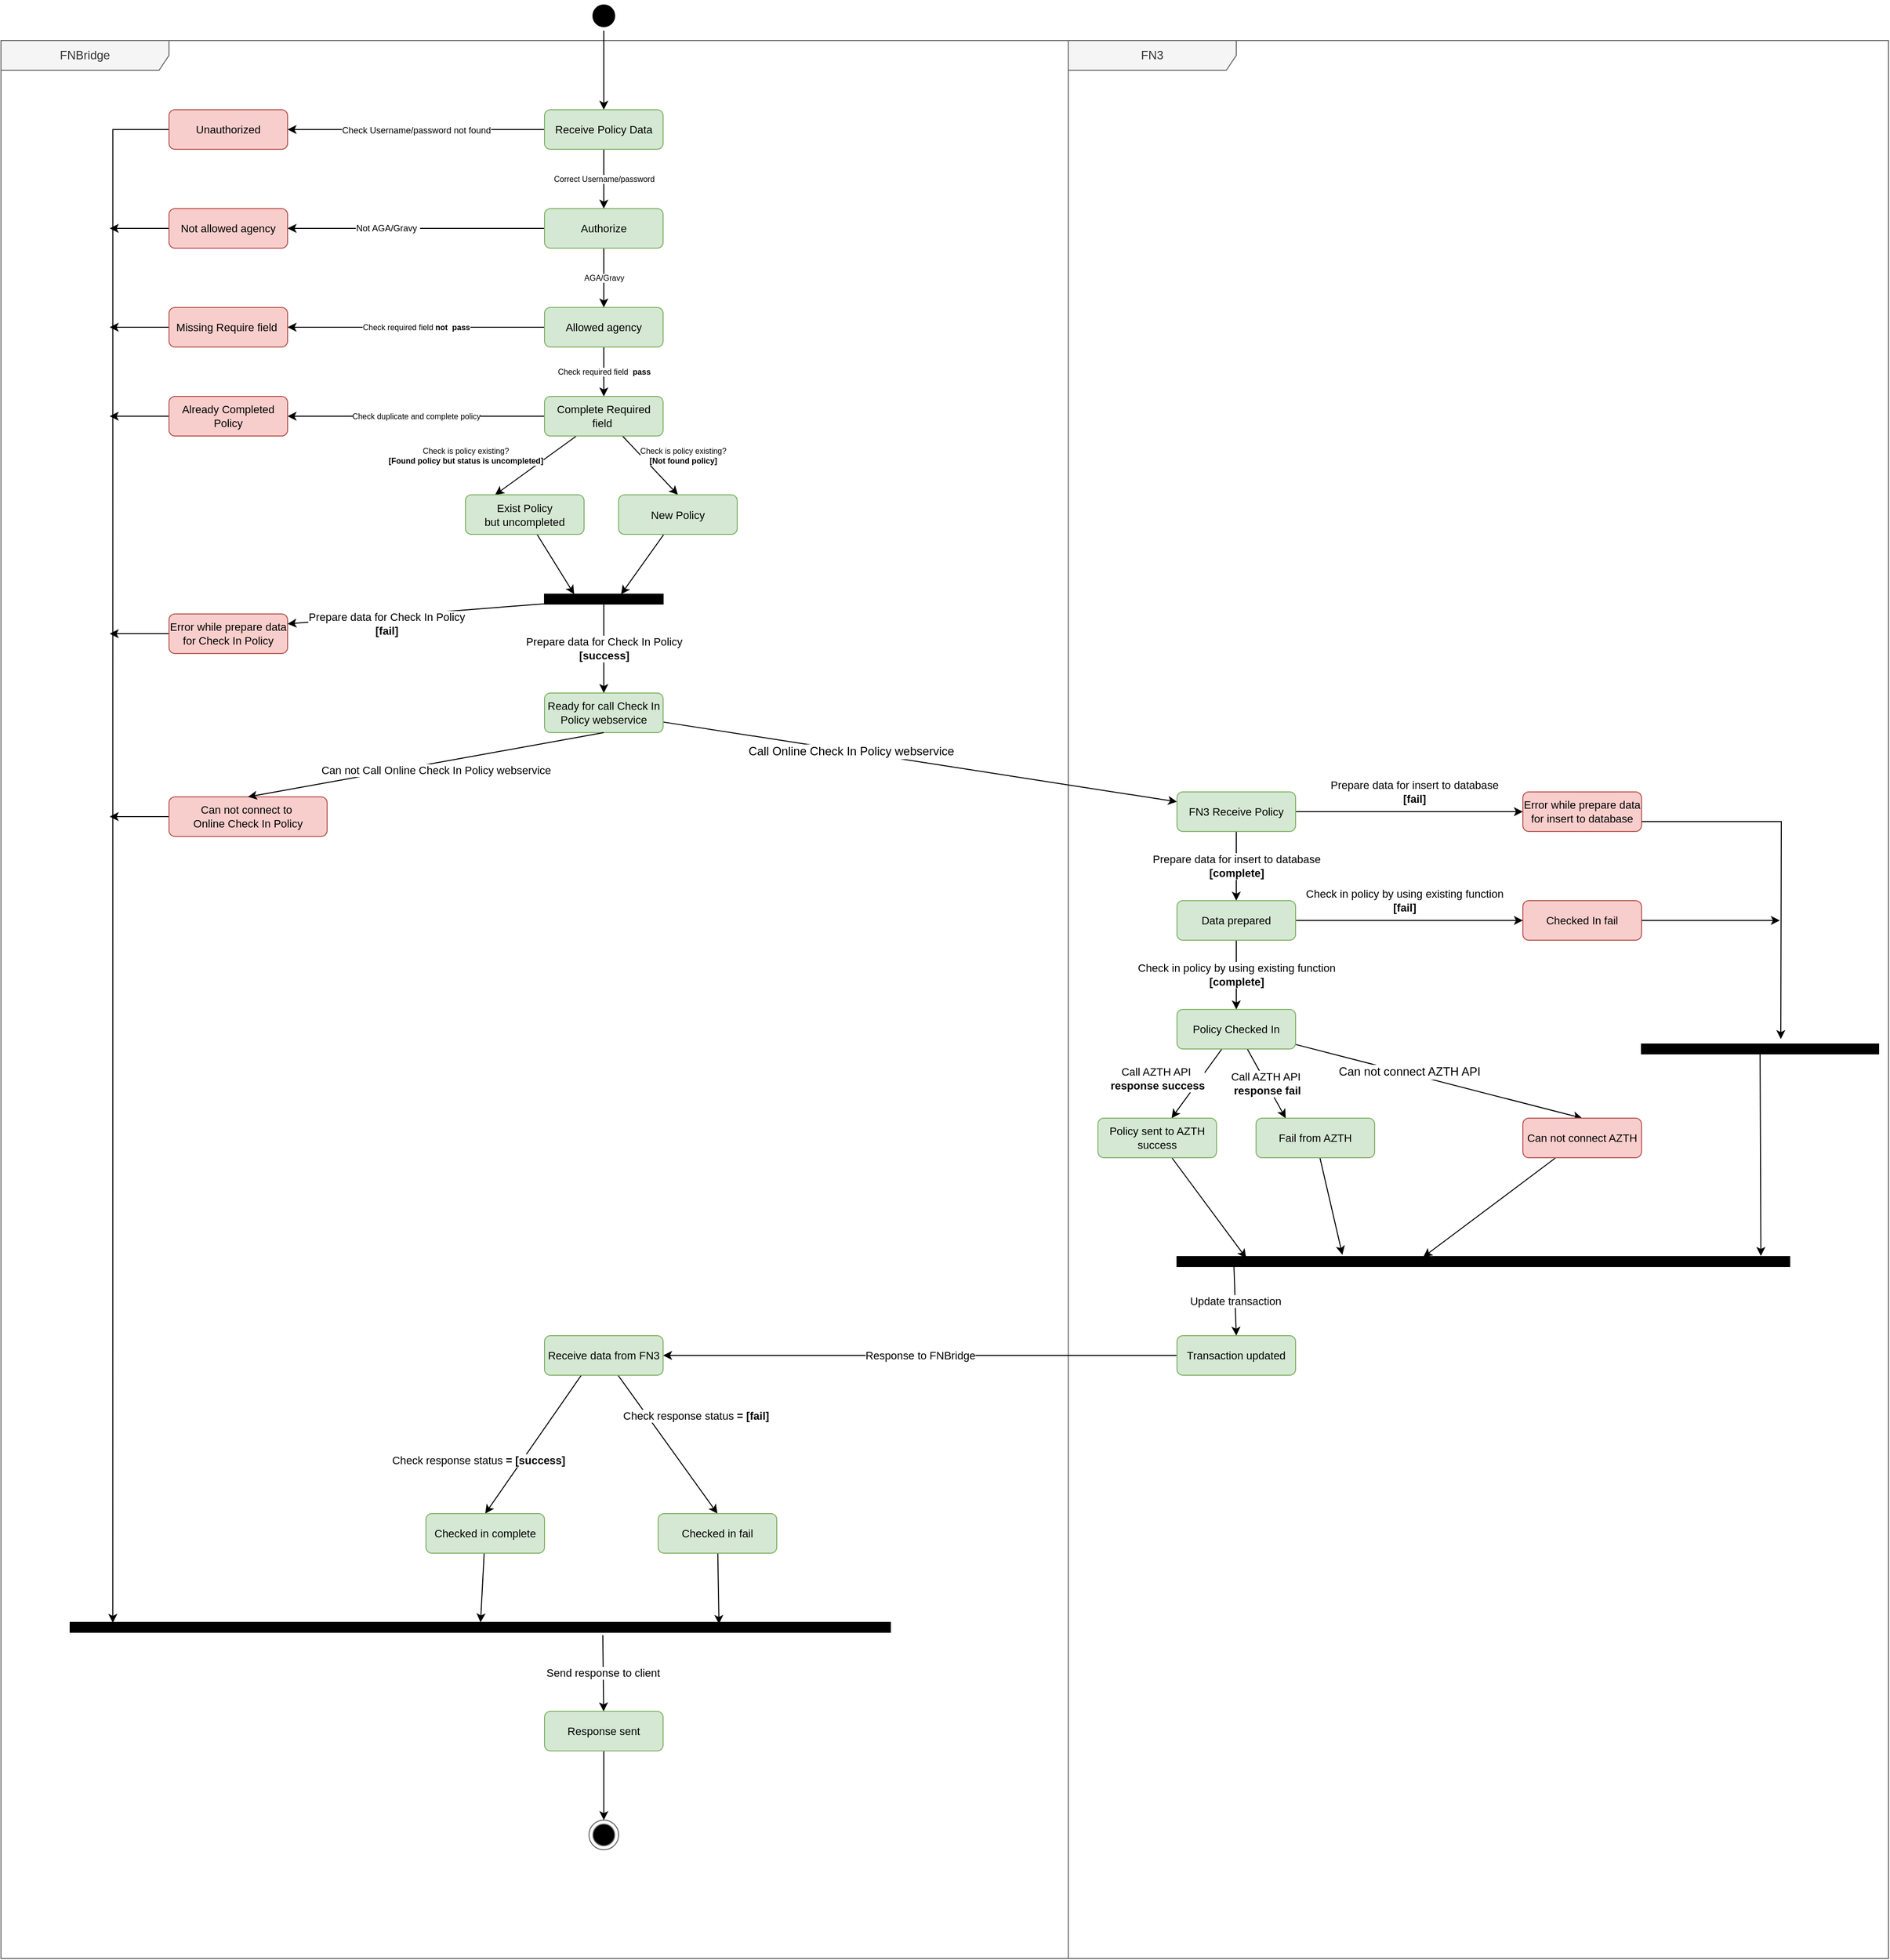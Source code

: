 <mxfile version="10.6.0" type="github"><diagram id="sMCr9nXkibw11Oo0Oi_z" name="Page-1"><mxGraphModel dx="2226" dy="1191" grid="1" gridSize="10" guides="1" tooltips="1" connect="1" arrows="1" fold="1" page="1" pageScale="1" pageWidth="850" pageHeight="1100" math="0" shadow="0"><root><mxCell id="0"/><mxCell id="1" parent="0"/><mxCell id="8YML9WY5gJOUzMFepSNd-34" value="FN3" style="shape=umlFrame;whiteSpace=wrap;html=1;width=170;height=30;fillColor=#f5f5f5;strokeColor=#666666;fontColor=#333333;" vertex="1" parent="1"><mxGeometry x="850" y="90" width="830" height="1940" as="geometry"/></mxCell><mxCell id="8YML9WY5gJOUzMFepSNd-9" value="FNBridge" style="shape=umlFrame;whiteSpace=wrap;html=1;width=170;height=30;fillColor=#f5f5f5;strokeColor=#666666;fontColor=#333333;" vertex="1" parent="1"><mxGeometry x="-230" y="90" width="1080" height="1940" as="geometry"/></mxCell><mxCell id="etkM9OLkd7ppTOFoVHVF-16" style="edgeStyle=orthogonalEdgeStyle;rounded=0;orthogonalLoop=1;jettySize=auto;html=1;strokeColor=#000000;fontSize=8;" parent="1" source="etkM9OLkd7ppTOFoVHVF-1" target="etkM9OLkd7ppTOFoVHVF-3" edge="1"><mxGeometry relative="1" as="geometry"/></mxCell><mxCell id="etkM9OLkd7ppTOFoVHVF-1" value="" style="ellipse;html=1;shape=startState;fillColor=#000000;strokeColor=#000000;fontColor=#333333;" parent="1" vertex="1"><mxGeometry x="365" y="50" width="30" height="30" as="geometry"/></mxCell><mxCell id="etkM9OLkd7ppTOFoVHVF-6" value="&lt;font style=&quot;font-size: 9px&quot;&gt;Check Username/password not found&lt;/font&gt;" style="edgeStyle=orthogonalEdgeStyle;rounded=0;orthogonalLoop=1;jettySize=auto;html=1;entryX=1;entryY=0.5;entryDx=0;entryDy=0;strokeColor=#000000;" parent="1" source="etkM9OLkd7ppTOFoVHVF-3" target="etkM9OLkd7ppTOFoVHVF-5" edge="1"><mxGeometry relative="1" as="geometry"/></mxCell><mxCell id="etkM9OLkd7ppTOFoVHVF-15" value="&lt;span&gt;Correct Username/password&lt;/span&gt;" style="edgeStyle=orthogonalEdgeStyle;rounded=0;orthogonalLoop=1;jettySize=auto;html=1;entryX=0.5;entryY=0;entryDx=0;entryDy=0;strokeColor=#000000;fontSize=8;" parent="1" source="etkM9OLkd7ppTOFoVHVF-3" target="etkM9OLkd7ppTOFoVHVF-4" edge="1"><mxGeometry relative="1" as="geometry"/></mxCell><mxCell id="etkM9OLkd7ppTOFoVHVF-3" value="Receive Policy Data" style="rounded=1;whiteSpace=wrap;html=1;strokeColor=#82b366;fillColor=#d5e8d4;fontSize=11;" parent="1" vertex="1"><mxGeometry x="320" y="160" width="120" height="40" as="geometry"/></mxCell><mxCell id="etkM9OLkd7ppTOFoVHVF-8" style="edgeStyle=orthogonalEdgeStyle;rounded=0;orthogonalLoop=1;jettySize=auto;html=1;entryX=1;entryY=0.5;entryDx=0;entryDy=0;strokeColor=#000000;" parent="1" source="etkM9OLkd7ppTOFoVHVF-4" target="etkM9OLkd7ppTOFoVHVF-7" edge="1"><mxGeometry relative="1" as="geometry"/></mxCell><mxCell id="etkM9OLkd7ppTOFoVHVF-9" value="&lt;font style=&quot;font-size: 9px&quot;&gt;Not AGA/Gravy&amp;nbsp;&lt;/font&gt;" style="text;html=1;resizable=0;points=[];align=center;verticalAlign=middle;labelBackgroundColor=#ffffff;fontSize=8;" parent="etkM9OLkd7ppTOFoVHVF-8" vertex="1" connectable="0"><mxGeometry x="-0.002" y="-32" relative="1" as="geometry"><mxPoint x="-30" y="32" as="offset"/></mxGeometry></mxCell><mxCell id="etkM9OLkd7ppTOFoVHVF-11" value="&lt;span&gt;AGA/Gravy&lt;/span&gt;" style="edgeStyle=orthogonalEdgeStyle;rounded=0;orthogonalLoop=1;jettySize=auto;html=1;strokeColor=#000000;fontSize=8;" parent="1" source="etkM9OLkd7ppTOFoVHVF-4" target="etkM9OLkd7ppTOFoVHVF-10" edge="1"><mxGeometry relative="1" as="geometry"/></mxCell><mxCell id="etkM9OLkd7ppTOFoVHVF-4" value="Authorize" style="rounded=1;whiteSpace=wrap;html=1;strokeColor=#82b366;fillColor=#d5e8d4;fontSize=11;" parent="1" vertex="1"><mxGeometry x="320" y="260" width="120" height="40" as="geometry"/></mxCell><mxCell id="8YML9WY5gJOUzMFepSNd-60" style="edgeStyle=orthogonalEdgeStyle;rounded=0;orthogonalLoop=1;jettySize=auto;html=1;entryX=0.052;entryY=0.045;entryDx=0;entryDy=0;entryPerimeter=0;" edge="1" parent="1" source="etkM9OLkd7ppTOFoVHVF-5" target="8YML9WY5gJOUzMFepSNd-26"><mxGeometry relative="1" as="geometry"><Array as="points"><mxPoint x="-117" y="180"/></Array></mxGeometry></mxCell><mxCell id="etkM9OLkd7ppTOFoVHVF-5" value="Unauthorized" style="rounded=1;whiteSpace=wrap;html=1;strokeColor=#b85450;fillColor=#f8cecc;fontSize=11;" parent="1" vertex="1"><mxGeometry x="-60" y="160" width="120" height="40" as="geometry"/></mxCell><mxCell id="8YML9WY5gJOUzMFepSNd-61" style="edgeStyle=orthogonalEdgeStyle;rounded=0;orthogonalLoop=1;jettySize=auto;html=1;" edge="1" parent="1" source="etkM9OLkd7ppTOFoVHVF-7"><mxGeometry relative="1" as="geometry"><mxPoint x="-120" y="280" as="targetPoint"/></mxGeometry></mxCell><mxCell id="etkM9OLkd7ppTOFoVHVF-7" value="Not allowed agency" style="rounded=1;whiteSpace=wrap;html=1;strokeColor=#b85450;fillColor=#f8cecc;fontSize=11;" parent="1" vertex="1"><mxGeometry x="-60" y="260" width="120" height="40" as="geometry"/></mxCell><mxCell id="etkM9OLkd7ppTOFoVHVF-19" value="Check required field &lt;b&gt;not&amp;nbsp; pass&lt;/b&gt;" style="edgeStyle=orthogonalEdgeStyle;rounded=0;orthogonalLoop=1;jettySize=auto;html=1;entryX=1;entryY=0.5;entryDx=0;entryDy=0;strokeColor=#000000;fontSize=8;" parent="1" source="etkM9OLkd7ppTOFoVHVF-10" target="etkM9OLkd7ppTOFoVHVF-17" edge="1"><mxGeometry relative="1" as="geometry"/></mxCell><mxCell id="etkM9OLkd7ppTOFoVHVF-20" value="Check required field&amp;nbsp; &lt;b&gt;pass&lt;/b&gt;" style="edgeStyle=orthogonalEdgeStyle;rounded=0;orthogonalLoop=1;jettySize=auto;html=1;entryX=0.5;entryY=0;entryDx=0;entryDy=0;strokeColor=#000000;fontSize=8;" parent="1" source="etkM9OLkd7ppTOFoVHVF-10" target="etkM9OLkd7ppTOFoVHVF-18" edge="1"><mxGeometry relative="1" as="geometry"/></mxCell><mxCell id="etkM9OLkd7ppTOFoVHVF-10" value="&lt;span style=&quot;font-size: 11px;&quot;&gt;Allowed agency&lt;/span&gt;" style="rounded=1;whiteSpace=wrap;html=1;strokeColor=#82b366;fillColor=#d5e8d4;fontSize=11;" parent="1" vertex="1"><mxGeometry x="320" y="360" width="120" height="40" as="geometry"/></mxCell><mxCell id="8YML9WY5gJOUzMFepSNd-62" style="edgeStyle=orthogonalEdgeStyle;rounded=0;orthogonalLoop=1;jettySize=auto;html=1;" edge="1" parent="1" source="etkM9OLkd7ppTOFoVHVF-17"><mxGeometry relative="1" as="geometry"><mxPoint x="-120" y="380" as="targetPoint"/></mxGeometry></mxCell><mxCell id="etkM9OLkd7ppTOFoVHVF-17" value="Missing Require field&amp;nbsp;" style="rounded=1;whiteSpace=wrap;html=1;strokeColor=#b85450;fillColor=#f8cecc;fontSize=11;" parent="1" vertex="1"><mxGeometry x="-60" y="360" width="120" height="40" as="geometry"/></mxCell><mxCell id="etkM9OLkd7ppTOFoVHVF-24" value="Check duplicate and complete policy" style="edgeStyle=orthogonalEdgeStyle;rounded=0;orthogonalLoop=1;jettySize=auto;html=1;entryX=1;entryY=0.5;entryDx=0;entryDy=0;strokeColor=#000000;fontSize=8;" parent="1" source="etkM9OLkd7ppTOFoVHVF-18" target="etkM9OLkd7ppTOFoVHVF-23" edge="1"><mxGeometry relative="1" as="geometry"/></mxCell><mxCell id="etkM9OLkd7ppTOFoVHVF-25" value="Check is policy existing?&lt;br&gt;&lt;b&gt;[Found policy but status is uncompleted]&lt;/b&gt;" style="rounded=0;orthogonalLoop=1;jettySize=auto;html=1;entryX=0.25;entryY=0;entryDx=0;entryDy=0;strokeColor=#000000;fontSize=8;" parent="1" source="etkM9OLkd7ppTOFoVHVF-18" target="etkM9OLkd7ppTOFoVHVF-22" edge="1"><mxGeometry x="1" y="-50" relative="1" as="geometry"><mxPoint x="-1" y="1" as="offset"/></mxGeometry></mxCell><mxCell id="etkM9OLkd7ppTOFoVHVF-26" style="rounded=0;orthogonalLoop=1;jettySize=auto;html=1;entryX=0.5;entryY=0;entryDx=0;entryDy=0;strokeColor=#000000;fontSize=8;" parent="1" source="etkM9OLkd7ppTOFoVHVF-18" target="etkM9OLkd7ppTOFoVHVF-21" edge="1"><mxGeometry relative="1" as="geometry"/></mxCell><mxCell id="etkM9OLkd7ppTOFoVHVF-27" value="Check is policy existing?&lt;br&gt;&lt;b&gt;[Not found policy]&lt;/b&gt;" style="text;html=1;resizable=0;points=[];align=center;verticalAlign=middle;labelBackgroundColor=#ffffff;fontSize=8;" parent="etkM9OLkd7ppTOFoVHVF-26" vertex="1" connectable="0"><mxGeometry x="-0.576" y="15" relative="1" as="geometry"><mxPoint x="38" y="17.5" as="offset"/></mxGeometry></mxCell><mxCell id="etkM9OLkd7ppTOFoVHVF-18" value="&lt;span style=&quot;font-size: 11px;&quot;&gt;Complete Required field&amp;nbsp;&lt;/span&gt;" style="rounded=1;whiteSpace=wrap;html=1;strokeColor=#82b366;fillColor=#d5e8d4;fontSize=11;" parent="1" vertex="1"><mxGeometry x="320" y="450" width="120" height="40" as="geometry"/></mxCell><mxCell id="8YML9WY5gJOUzMFepSNd-4" style="edgeStyle=none;rounded=0;orthogonalLoop=1;jettySize=auto;html=1;entryX=0.646;entryY=0.014;entryDx=0;entryDy=0;entryPerimeter=0;" edge="1" parent="1" source="etkM9OLkd7ppTOFoVHVF-21" target="8YML9WY5gJOUzMFepSNd-2"><mxGeometry relative="1" as="geometry"/></mxCell><mxCell id="etkM9OLkd7ppTOFoVHVF-21" value="&lt;span style=&quot;font-size: 11px;&quot;&gt;New Policy&lt;/span&gt;" style="rounded=1;whiteSpace=wrap;html=1;strokeColor=#82b366;fillColor=#d5e8d4;fontSize=11;" parent="1" vertex="1"><mxGeometry x="395" y="549.5" width="120" height="40" as="geometry"/></mxCell><mxCell id="8YML9WY5gJOUzMFepSNd-3" style="edgeStyle=none;rounded=0;orthogonalLoop=1;jettySize=auto;html=1;entryX=0.25;entryY=0;entryDx=0;entryDy=0;" edge="1" parent="1" source="etkM9OLkd7ppTOFoVHVF-22" target="8YML9WY5gJOUzMFepSNd-2"><mxGeometry relative="1" as="geometry"/></mxCell><mxCell id="etkM9OLkd7ppTOFoVHVF-22" value="&lt;span style=&quot;font-size: 11px;&quot;&gt;Exist Policy but&amp;nbsp;&lt;/span&gt;uncompleted" style="rounded=1;whiteSpace=wrap;html=1;strokeColor=#82b366;fillColor=#d5e8d4;fontSize=11;" parent="1" vertex="1"><mxGeometry x="240" y="549.5" width="120" height="40" as="geometry"/></mxCell><mxCell id="8YML9WY5gJOUzMFepSNd-63" style="edgeStyle=orthogonalEdgeStyle;rounded=0;orthogonalLoop=1;jettySize=auto;html=1;" edge="1" parent="1" source="etkM9OLkd7ppTOFoVHVF-23"><mxGeometry relative="1" as="geometry"><mxPoint x="-120" y="470" as="targetPoint"/></mxGeometry></mxCell><mxCell id="etkM9OLkd7ppTOFoVHVF-23" value="Already Completed Policy" style="rounded=1;whiteSpace=wrap;html=1;strokeColor=#b85450;fillColor=#f8cecc;fontSize=11;" parent="1" vertex="1"><mxGeometry x="-60" y="450" width="120" height="40" as="geometry"/></mxCell><mxCell id="8YML9WY5gJOUzMFepSNd-64" style="edgeStyle=orthogonalEdgeStyle;rounded=0;orthogonalLoop=1;jettySize=auto;html=1;" edge="1" parent="1" source="8YML9WY5gJOUzMFepSNd-1"><mxGeometry relative="1" as="geometry"><mxPoint x="-120" y="690" as="targetPoint"/></mxGeometry></mxCell><mxCell id="8YML9WY5gJOUzMFepSNd-1" value="Error while prepare data for Check In Policy" style="rounded=1;whiteSpace=wrap;html=1;strokeColor=#b85450;fillColor=#f8cecc;fontSize=11;" vertex="1" parent="1"><mxGeometry x="-60" y="670" width="120" height="40" as="geometry"/></mxCell><mxCell id="8YML9WY5gJOUzMFepSNd-5" value="Prepare data for Check In Policy&lt;br&gt;&lt;b&gt;[fail]&lt;/b&gt;" style="edgeStyle=none;rounded=0;orthogonalLoop=1;jettySize=auto;html=1;" edge="1" parent="1" source="8YML9WY5gJOUzMFepSNd-2"><mxGeometry x="0.235" y="8" relative="1" as="geometry"><mxPoint x="60" y="680" as="targetPoint"/><mxPoint as="offset"/></mxGeometry></mxCell><mxCell id="8YML9WY5gJOUzMFepSNd-7" value="&lt;span&gt;Prepare data for Check In Policy&lt;br&gt;&lt;b&gt;[success]&lt;/b&gt;&lt;br&gt;&lt;/span&gt;" style="edgeStyle=none;rounded=0;orthogonalLoop=1;jettySize=auto;html=1;entryX=0.5;entryY=0;entryDx=0;entryDy=0;" edge="1" parent="1" source="8YML9WY5gJOUzMFepSNd-2" target="8YML9WY5gJOUzMFepSNd-6"><mxGeometry relative="1" as="geometry"/></mxCell><mxCell id="8YML9WY5gJOUzMFepSNd-2" value="" style="rounded=0;whiteSpace=wrap;html=1;fillColor=#000000;" vertex="1" parent="1"><mxGeometry x="320" y="650" width="120" height="10" as="geometry"/></mxCell><mxCell id="8YML9WY5gJOUzMFepSNd-12" value="Check response status&lt;b&gt; = [success]&lt;/b&gt;&lt;br&gt;" style="edgeStyle=none;rounded=0;orthogonalLoop=1;jettySize=auto;html=1;entryX=0.5;entryY=0;entryDx=0;entryDy=0;exitX=0.314;exitY=0.984;exitDx=0;exitDy=0;exitPerimeter=0;" edge="1" parent="1" source="8YML9WY5gJOUzMFepSNd-51" target="8YML9WY5gJOUzMFepSNd-20"><mxGeometry x="0.532" y="-37" relative="1" as="geometry"><mxPoint x="10" y="1040" as="sourcePoint"/><mxPoint x="340" y="920" as="targetPoint"/><mxPoint as="offset"/></mxGeometry></mxCell><mxCell id="8YML9WY5gJOUzMFepSNd-22" value="Check&amp;nbsp;response status&lt;b&gt;&amp;nbsp;= [fail]&lt;/b&gt;" style="edgeStyle=none;rounded=0;orthogonalLoop=1;jettySize=auto;html=1;entryX=0.5;entryY=0;entryDx=0;entryDy=0;" edge="1" parent="1" source="8YML9WY5gJOUzMFepSNd-51" target="8YML9WY5gJOUzMFepSNd-21"><mxGeometry x="-0.077" y="40" relative="1" as="geometry"><mxPoint as="offset"/></mxGeometry></mxCell><mxCell id="8YML9WY5gJOUzMFepSNd-35" style="edgeStyle=none;rounded=0;orthogonalLoop=1;jettySize=auto;html=1;entryX=0;entryY=0.25;entryDx=0;entryDy=0;" edge="1" parent="1" source="8YML9WY5gJOUzMFepSNd-6" target="8YML9WY5gJOUzMFepSNd-10"><mxGeometry relative="1" as="geometry"/></mxCell><mxCell id="8YML9WY5gJOUzMFepSNd-55" value="&lt;span&gt;Call Online Check In Policy webservice&lt;/span&gt;" style="text;html=1;resizable=0;points=[];align=center;verticalAlign=middle;labelBackgroundColor=#ffffff;" vertex="1" connectable="0" parent="8YML9WY5gJOUzMFepSNd-35"><mxGeometry x="-0.27" relative="1" as="geometry"><mxPoint as="offset"/></mxGeometry></mxCell><mxCell id="8YML9WY5gJOUzMFepSNd-6" value="&lt;span style=&quot;font-size: 11px&quot;&gt;Ready for call Check In Policy webservice&lt;/span&gt;" style="rounded=1;whiteSpace=wrap;html=1;strokeColor=#82b366;fillColor=#d5e8d4;fontSize=11;" vertex="1" parent="1"><mxGeometry x="320" y="750" width="120" height="40" as="geometry"/></mxCell><mxCell id="8YML9WY5gJOUzMFepSNd-13" value="Prepare data for insert to database&lt;br&gt;&lt;b&gt;[complete]&lt;/b&gt;&lt;br&gt;" style="edgeStyle=none;rounded=0;orthogonalLoop=1;jettySize=auto;html=1;entryX=0.5;entryY=0;entryDx=0;entryDy=0;" edge="1" parent="1" source="8YML9WY5gJOUzMFepSNd-10" target="8YML9WY5gJOUzMFepSNd-11"><mxGeometry relative="1" as="geometry"/></mxCell><mxCell id="8YML9WY5gJOUzMFepSNd-15" value="Prepare data for insert to database&lt;br&gt;&lt;b&gt;[fail]&lt;/b&gt;&lt;br&gt;" style="edgeStyle=none;rounded=0;orthogonalLoop=1;jettySize=auto;html=1;entryX=0;entryY=0.5;entryDx=0;entryDy=0;" edge="1" parent="1" source="8YML9WY5gJOUzMFepSNd-10" target="8YML9WY5gJOUzMFepSNd-14"><mxGeometry x="0.043" y="20" relative="1" as="geometry"><mxPoint as="offset"/></mxGeometry></mxCell><mxCell id="8YML9WY5gJOUzMFepSNd-10" value="&lt;span style=&quot;font-size: 11px&quot;&gt;FN3 Receive Policy&lt;/span&gt;" style="rounded=1;whiteSpace=wrap;html=1;strokeColor=#82b366;fillColor=#d5e8d4;fontSize=11;" vertex="1" parent="1"><mxGeometry x="960" y="850" width="120" height="40" as="geometry"/></mxCell><mxCell id="8YML9WY5gJOUzMFepSNd-17" value="Check in policy by using existing function&lt;br&gt;&lt;b&gt;[complete]&lt;/b&gt;&lt;br&gt;" style="edgeStyle=none;rounded=0;orthogonalLoop=1;jettySize=auto;html=1;entryX=0.5;entryY=0;entryDx=0;entryDy=0;" edge="1" parent="1" source="8YML9WY5gJOUzMFepSNd-11" target="8YML9WY5gJOUzMFepSNd-16"><mxGeometry relative="1" as="geometry"/></mxCell><mxCell id="8YML9WY5gJOUzMFepSNd-19" value="Check in policy by using existing function&lt;br&gt;&lt;b&gt;[fail]&lt;/b&gt;" style="edgeStyle=none;rounded=0;orthogonalLoop=1;jettySize=auto;html=1;entryX=0;entryY=0.5;entryDx=0;entryDy=0;" edge="1" parent="1" source="8YML9WY5gJOUzMFepSNd-11" target="8YML9WY5gJOUzMFepSNd-18"><mxGeometry x="-0.044" y="20" relative="1" as="geometry"><mxPoint as="offset"/></mxGeometry></mxCell><mxCell id="8YML9WY5gJOUzMFepSNd-11" value="&lt;span style=&quot;font-size: 11px&quot;&gt;Data prepared&lt;/span&gt;" style="rounded=1;whiteSpace=wrap;html=1;strokeColor=#82b366;fillColor=#d5e8d4;fontSize=11;" vertex="1" parent="1"><mxGeometry x="960" y="960" width="120" height="40" as="geometry"/></mxCell><mxCell id="8YML9WY5gJOUzMFepSNd-58" style="edgeStyle=orthogonalEdgeStyle;rounded=0;orthogonalLoop=1;jettySize=auto;html=1;exitX=1;exitY=0.75;exitDx=0;exitDy=0;" edge="1" parent="1" source="8YML9WY5gJOUzMFepSNd-14"><mxGeometry relative="1" as="geometry"><mxPoint x="1571" y="1100" as="targetPoint"/></mxGeometry></mxCell><mxCell id="8YML9WY5gJOUzMFepSNd-14" value="Error while prepare data for&amp;nbsp;&lt;span&gt;insert to database&lt;/span&gt;" style="rounded=1;whiteSpace=wrap;html=1;strokeColor=#b85450;fillColor=#f8cecc;fontSize=11;" vertex="1" parent="1"><mxGeometry x="1310" y="850" width="120" height="40" as="geometry"/></mxCell><mxCell id="8YML9WY5gJOUzMFepSNd-37" value="Call AZTH API&amp;nbsp;&lt;br&gt;&lt;b&gt;response success&lt;/b&gt;&lt;br&gt;" style="edgeStyle=none;rounded=0;orthogonalLoop=1;jettySize=auto;html=1;" edge="1" parent="1" source="8YML9WY5gJOUzMFepSNd-16" target="8YML9WY5gJOUzMFepSNd-36"><mxGeometry x="0.45" y="-35" relative="1" as="geometry"><mxPoint as="offset"/></mxGeometry></mxCell><mxCell id="8YML9WY5gJOUzMFepSNd-39" value="Call AZTH API&amp;nbsp;&lt;br&gt;&lt;b&gt;response fail&lt;/b&gt;" style="edgeStyle=none;rounded=0;orthogonalLoop=1;jettySize=auto;html=1;entryX=0.25;entryY=0;entryDx=0;entryDy=0;" edge="1" parent="1" source="8YML9WY5gJOUzMFepSNd-16" target="8YML9WY5gJOUzMFepSNd-38"><mxGeometry relative="1" as="geometry"/></mxCell><mxCell id="8YML9WY5gJOUzMFepSNd-42" style="edgeStyle=none;rounded=0;orthogonalLoop=1;jettySize=auto;html=1;entryX=0.5;entryY=0;entryDx=0;entryDy=0;" edge="1" parent="1" source="8YML9WY5gJOUzMFepSNd-16" target="8YML9WY5gJOUzMFepSNd-41"><mxGeometry relative="1" as="geometry"/></mxCell><mxCell id="8YML9WY5gJOUzMFepSNd-43" value="Can not connect AZTH API" style="text;html=1;resizable=0;points=[];align=center;verticalAlign=middle;labelBackgroundColor=#ffffff;" vertex="1" connectable="0" parent="8YML9WY5gJOUzMFepSNd-42"><mxGeometry x="-0.211" y="2" relative="1" as="geometry"><mxPoint as="offset"/></mxGeometry></mxCell><mxCell id="8YML9WY5gJOUzMFepSNd-16" value="Policy Checked In" style="rounded=1;whiteSpace=wrap;html=1;strokeColor=#82b366;fillColor=#d5e8d4;fontSize=11;" vertex="1" parent="1"><mxGeometry x="960" y="1070" width="120" height="40" as="geometry"/></mxCell><mxCell id="8YML9WY5gJOUzMFepSNd-57" style="edgeStyle=none;rounded=0;orthogonalLoop=1;jettySize=auto;html=1;" edge="1" parent="1"><mxGeometry relative="1" as="geometry"><mxPoint x="1430" y="980" as="sourcePoint"/><mxPoint x="1570" y="980" as="targetPoint"/></mxGeometry></mxCell><mxCell id="8YML9WY5gJOUzMFepSNd-18" value="Checked In fail&lt;br&gt;" style="rounded=1;whiteSpace=wrap;html=1;strokeColor=#b85450;fillColor=#f8cecc;fontSize=11;" vertex="1" parent="1"><mxGeometry x="1310" y="960" width="120" height="40" as="geometry"/></mxCell><mxCell id="8YML9WY5gJOUzMFepSNd-27" style="edgeStyle=none;rounded=0;orthogonalLoop=1;jettySize=auto;html=1;" edge="1" parent="1" source="8YML9WY5gJOUzMFepSNd-20" target="8YML9WY5gJOUzMFepSNd-26"><mxGeometry relative="1" as="geometry"/></mxCell><mxCell id="8YML9WY5gJOUzMFepSNd-20" value="&lt;span style=&quot;font-size: 11px&quot;&gt;Checked in complete&lt;/span&gt;" style="rounded=1;whiteSpace=wrap;html=1;strokeColor=#82b366;fillColor=#d5e8d4;fontSize=11;" vertex="1" parent="1"><mxGeometry x="200" y="1580" width="120" height="40" as="geometry"/></mxCell><mxCell id="8YML9WY5gJOUzMFepSNd-28" style="edgeStyle=none;rounded=0;orthogonalLoop=1;jettySize=auto;html=1;entryX=0.791;entryY=0.157;entryDx=0;entryDy=0;entryPerimeter=0;" edge="1" parent="1" source="8YML9WY5gJOUzMFepSNd-21" target="8YML9WY5gJOUzMFepSNd-26"><mxGeometry relative="1" as="geometry"/></mxCell><mxCell id="8YML9WY5gJOUzMFepSNd-21" value="Checked in fail&lt;br&gt;" style="rounded=1;whiteSpace=wrap;html=1;strokeColor=#82b366;fillColor=#d5e8d4;fontSize=11;" vertex="1" parent="1"><mxGeometry x="435" y="1580" width="120" height="40" as="geometry"/></mxCell><mxCell id="8YML9WY5gJOUzMFepSNd-65" style="edgeStyle=orthogonalEdgeStyle;rounded=0;orthogonalLoop=1;jettySize=auto;html=1;" edge="1" parent="1" source="8YML9WY5gJOUzMFepSNd-23"><mxGeometry relative="1" as="geometry"><mxPoint x="-120" y="875" as="targetPoint"/></mxGeometry></mxCell><mxCell id="8YML9WY5gJOUzMFepSNd-23" value="Can not connect to&amp;nbsp;&lt;br&gt;&lt;span&gt;Online Check In Policy&lt;/span&gt;&lt;br&gt;" style="rounded=1;whiteSpace=wrap;html=1;strokeColor=#b85450;fillColor=#f8cecc;fontSize=11;" vertex="1" parent="1"><mxGeometry x="-60" y="855" width="160" height="40" as="geometry"/></mxCell><mxCell id="8YML9WY5gJOUzMFepSNd-31" value="Send response to client" style="edgeStyle=none;rounded=0;orthogonalLoop=1;jettySize=auto;html=1;" edge="1" parent="1" target="8YML9WY5gJOUzMFepSNd-30"><mxGeometry relative="1" as="geometry"><mxPoint x="379" y="1703" as="sourcePoint"/></mxGeometry></mxCell><mxCell id="8YML9WY5gJOUzMFepSNd-26" value="" style="rounded=0;whiteSpace=wrap;html=1;fillColor=#000000;" vertex="1" parent="1"><mxGeometry x="-160" y="1690" width="830" height="10" as="geometry"/></mxCell><mxCell id="8YML9WY5gJOUzMFepSNd-33" style="edgeStyle=none;rounded=0;orthogonalLoop=1;jettySize=auto;html=1;entryX=0.5;entryY=0;entryDx=0;entryDy=0;" edge="1" parent="1" source="8YML9WY5gJOUzMFepSNd-30" target="8YML9WY5gJOUzMFepSNd-32"><mxGeometry relative="1" as="geometry"/></mxCell><mxCell id="8YML9WY5gJOUzMFepSNd-30" value="Response sent&lt;br&gt;" style="rounded=1;whiteSpace=wrap;html=1;strokeColor=#82b366;fillColor=#d5e8d4;fontSize=11;" vertex="1" parent="1"><mxGeometry x="320" y="1780" width="120" height="40" as="geometry"/></mxCell><mxCell id="8YML9WY5gJOUzMFepSNd-32" value="" style="ellipse;html=1;shape=endState;fillColor=#000000;strokeColor=#666666;fontColor=#333333;" vertex="1" parent="1"><mxGeometry x="365" y="1890" width="30" height="30" as="geometry"/></mxCell><mxCell id="8YML9WY5gJOUzMFepSNd-45" style="edgeStyle=none;rounded=0;orthogonalLoop=1;jettySize=auto;html=1;entryX=0.113;entryY=0.157;entryDx=0;entryDy=0;entryPerimeter=0;" edge="1" parent="1" source="8YML9WY5gJOUzMFepSNd-36" target="8YML9WY5gJOUzMFepSNd-44"><mxGeometry relative="1" as="geometry"/></mxCell><mxCell id="8YML9WY5gJOUzMFepSNd-36" value="Policy sent to AZTH success" style="rounded=1;whiteSpace=wrap;html=1;strokeColor=#82b366;fillColor=#d5e8d4;fontSize=11;" vertex="1" parent="1"><mxGeometry x="880" y="1180" width="120" height="40" as="geometry"/></mxCell><mxCell id="8YML9WY5gJOUzMFepSNd-46" style="edgeStyle=none;rounded=0;orthogonalLoop=1;jettySize=auto;html=1;entryX=0.27;entryY=-0.177;entryDx=0;entryDy=0;entryPerimeter=0;" edge="1" parent="1" source="8YML9WY5gJOUzMFepSNd-38" target="8YML9WY5gJOUzMFepSNd-44"><mxGeometry relative="1" as="geometry"/></mxCell><mxCell id="8YML9WY5gJOUzMFepSNd-38" value="Fail from AZTH" style="rounded=1;whiteSpace=wrap;html=1;strokeColor=#82b366;fillColor=#d5e8d4;fontSize=11;" vertex="1" parent="1"><mxGeometry x="1040" y="1180" width="120" height="40" as="geometry"/></mxCell><mxCell id="8YML9WY5gJOUzMFepSNd-49" style="edgeStyle=none;rounded=0;orthogonalLoop=1;jettySize=auto;html=1;entryX=0.402;entryY=0.045;entryDx=0;entryDy=0;entryPerimeter=0;" edge="1" parent="1" source="8YML9WY5gJOUzMFepSNd-41" target="8YML9WY5gJOUzMFepSNd-44"><mxGeometry relative="1" as="geometry"/></mxCell><mxCell id="8YML9WY5gJOUzMFepSNd-41" value="Can not connect AZTH&lt;br&gt;" style="rounded=1;whiteSpace=wrap;html=1;strokeColor=#b85450;fillColor=#f8cecc;fontSize=11;" vertex="1" parent="1"><mxGeometry x="1310" y="1180" width="120" height="40" as="geometry"/></mxCell><mxCell id="8YML9WY5gJOUzMFepSNd-48" value="Update transaction" style="edgeStyle=none;rounded=0;orthogonalLoop=1;jettySize=auto;html=1;entryX=0.5;entryY=0;entryDx=0;entryDy=0;exitX=0.093;exitY=1.045;exitDx=0;exitDy=0;exitPerimeter=0;" edge="1" parent="1" source="8YML9WY5gJOUzMFepSNd-44" target="8YML9WY5gJOUzMFepSNd-47"><mxGeometry relative="1" as="geometry"/></mxCell><mxCell id="8YML9WY5gJOUzMFepSNd-44" value="" style="rounded=0;whiteSpace=wrap;html=1;fillColor=#000000;" vertex="1" parent="1"><mxGeometry x="960" y="1320" width="620" height="10" as="geometry"/></mxCell><mxCell id="8YML9WY5gJOUzMFepSNd-53" value="Response to FNBridge" style="edgeStyle=none;rounded=0;orthogonalLoop=1;jettySize=auto;html=1;entryX=1;entryY=0.5;entryDx=0;entryDy=0;" edge="1" parent="1" source="8YML9WY5gJOUzMFepSNd-47" target="8YML9WY5gJOUzMFepSNd-51"><mxGeometry relative="1" as="geometry"/></mxCell><mxCell id="8YML9WY5gJOUzMFepSNd-47" value="Transaction updated" style="rounded=1;whiteSpace=wrap;html=1;strokeColor=#82b366;fillColor=#d5e8d4;fontSize=11;" vertex="1" parent="1"><mxGeometry x="960" y="1400" width="120" height="40" as="geometry"/></mxCell><mxCell id="8YML9WY5gJOUzMFepSNd-50" style="edgeStyle=none;rounded=0;orthogonalLoop=1;jettySize=auto;html=1;entryX=1;entryY=0.5;entryDx=0;entryDy=0;" edge="1" parent="1" source="8YML9WY5gJOUzMFepSNd-18" target="8YML9WY5gJOUzMFepSNd-18"><mxGeometry relative="1" as="geometry"/></mxCell><mxCell id="8YML9WY5gJOUzMFepSNd-51" value="Receive data from FN3" style="rounded=1;whiteSpace=wrap;html=1;strokeColor=#82b366;fillColor=#d5e8d4;fontSize=11;" vertex="1" parent="1"><mxGeometry x="320" y="1400" width="120" height="40" as="geometry"/></mxCell><mxCell id="8YML9WY5gJOUzMFepSNd-52" value="Can not&amp;nbsp;&lt;span&gt;Call Online Check In Policy webservice&lt;/span&gt;" style="edgeStyle=none;rounded=0;orthogonalLoop=1;jettySize=auto;html=1;entryX=0.5;entryY=0;entryDx=0;entryDy=0;exitX=0.5;exitY=1;exitDx=0;exitDy=0;" edge="1" parent="1" source="8YML9WY5gJOUzMFepSNd-6" target="8YML9WY5gJOUzMFepSNd-23"><mxGeometry x="-0.05" y="7" relative="1" as="geometry"><mxPoint x="10" y="900" as="sourcePoint"/><mxPoint x="570" y="1655" as="targetPoint"/><mxPoint as="offset"/></mxGeometry></mxCell><mxCell id="8YML9WY5gJOUzMFepSNd-59" style="edgeStyle=none;rounded=0;orthogonalLoop=1;jettySize=auto;html=1;entryX=0.953;entryY=-0.066;entryDx=0;entryDy=0;entryPerimeter=0;" edge="1" parent="1" source="8YML9WY5gJOUzMFepSNd-56" target="8YML9WY5gJOUzMFepSNd-44"><mxGeometry relative="1" as="geometry"/></mxCell><mxCell id="8YML9WY5gJOUzMFepSNd-56" value="" style="rounded=0;whiteSpace=wrap;html=1;fillColor=#000000;" vertex="1" parent="1"><mxGeometry x="1430" y="1105" width="240" height="10" as="geometry"/></mxCell></root></mxGraphModel></diagram></mxfile>